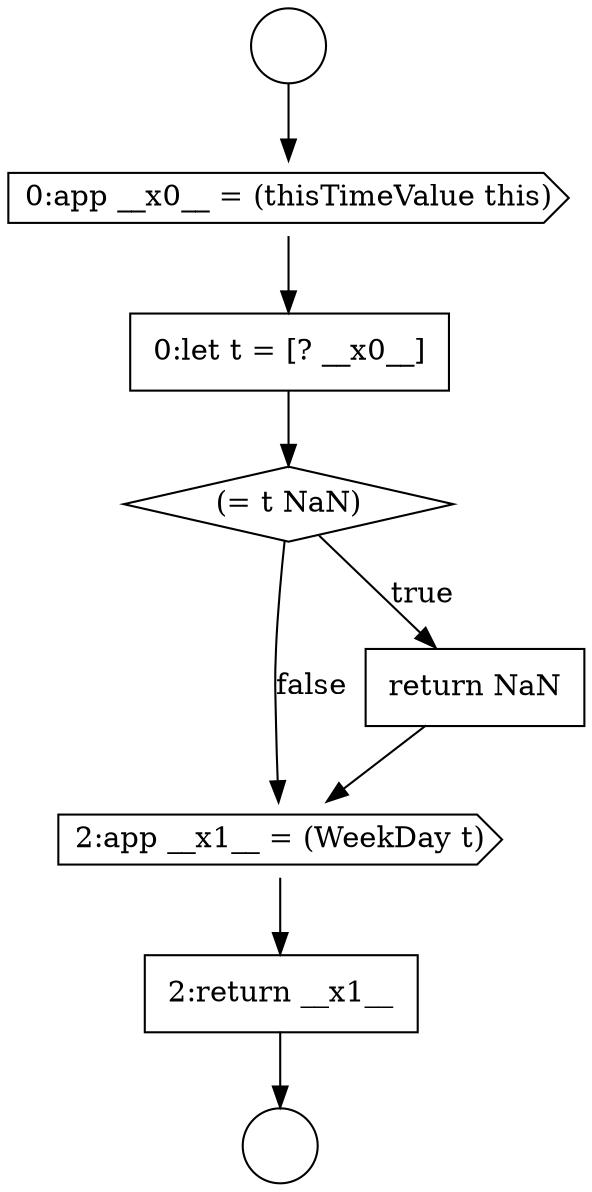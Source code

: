 digraph {
  node11331 [shape=none, margin=0, label=<<font color="black">
    <table border="0" cellborder="1" cellspacing="0" cellpadding="10">
      <tr><td align="left">2:return __x1__</td></tr>
    </table>
  </font>> color="black" fillcolor="white" style=filled]
  node11325 [shape=circle label=" " color="black" fillcolor="white" style=filled]
  node11324 [shape=circle label=" " color="black" fillcolor="white" style=filled]
  node11328 [shape=diamond, label=<<font color="black">(= t NaN)</font>> color="black" fillcolor="white" style=filled]
  node11326 [shape=cds, label=<<font color="black">0:app __x0__ = (thisTimeValue this)</font>> color="black" fillcolor="white" style=filled]
  node11330 [shape=cds, label=<<font color="black">2:app __x1__ = (WeekDay t)</font>> color="black" fillcolor="white" style=filled]
  node11329 [shape=none, margin=0, label=<<font color="black">
    <table border="0" cellborder="1" cellspacing="0" cellpadding="10">
      <tr><td align="left">return NaN</td></tr>
    </table>
  </font>> color="black" fillcolor="white" style=filled]
  node11327 [shape=none, margin=0, label=<<font color="black">
    <table border="0" cellborder="1" cellspacing="0" cellpadding="10">
      <tr><td align="left">0:let t = [? __x0__]</td></tr>
    </table>
  </font>> color="black" fillcolor="white" style=filled]
  node11328 -> node11329 [label=<<font color="black">true</font>> color="black"]
  node11328 -> node11330 [label=<<font color="black">false</font>> color="black"]
  node11327 -> node11328 [ color="black"]
  node11330 -> node11331 [ color="black"]
  node11329 -> node11330 [ color="black"]
  node11326 -> node11327 [ color="black"]
  node11331 -> node11325 [ color="black"]
  node11324 -> node11326 [ color="black"]
}
